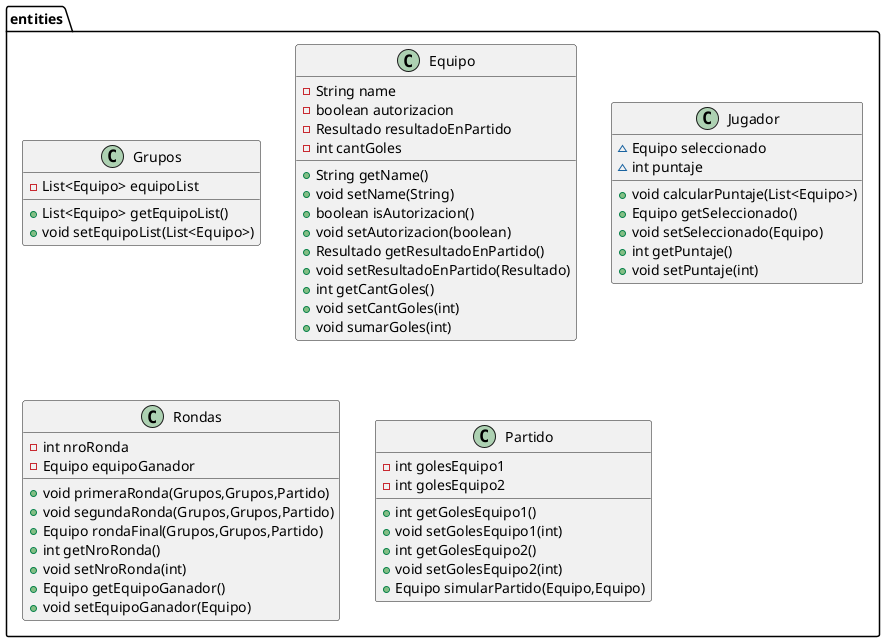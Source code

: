 @startuml
class entities.Grupos {
- List<Equipo> equipoList
+ List<Equipo> getEquipoList()
+ void setEquipoList(List<Equipo>)
}
class entities.Equipo {
- String name
- boolean autorizacion
- Resultado resultadoEnPartido
- int cantGoles
+ String getName()
+ void setName(String)
+ boolean isAutorizacion()
+ void setAutorizacion(boolean)
+ Resultado getResultadoEnPartido()
+ void setResultadoEnPartido(Resultado)
+ int getCantGoles()
+ void setCantGoles(int)
+ void sumarGoles(int)
}
class entities.Jugador {
~ Equipo seleccionado
~ int puntaje
+ void calcularPuntaje(List<Equipo>)
+ Equipo getSeleccionado()
+ void setSeleccionado(Equipo)
+ int getPuntaje()
+ void setPuntaje(int)
}
class entities.Rondas {
- int nroRonda
- Equipo equipoGanador
+ void primeraRonda(Grupos,Grupos,Partido)
+ void segundaRonda(Grupos,Grupos,Partido)
+ Equipo rondaFinal(Grupos,Grupos,Partido)
+ int getNroRonda()
+ void setNroRonda(int)
+ Equipo getEquipoGanador()
+ void setEquipoGanador(Equipo)
}
class entities.Partido {
- int golesEquipo1
- int golesEquipo2
+ int getGolesEquipo1()
+ void setGolesEquipo1(int)
+ int getGolesEquipo2()
+ void setGolesEquipo2(int)
+ Equipo simularPartido(Equipo,Equipo)
}
@enduml